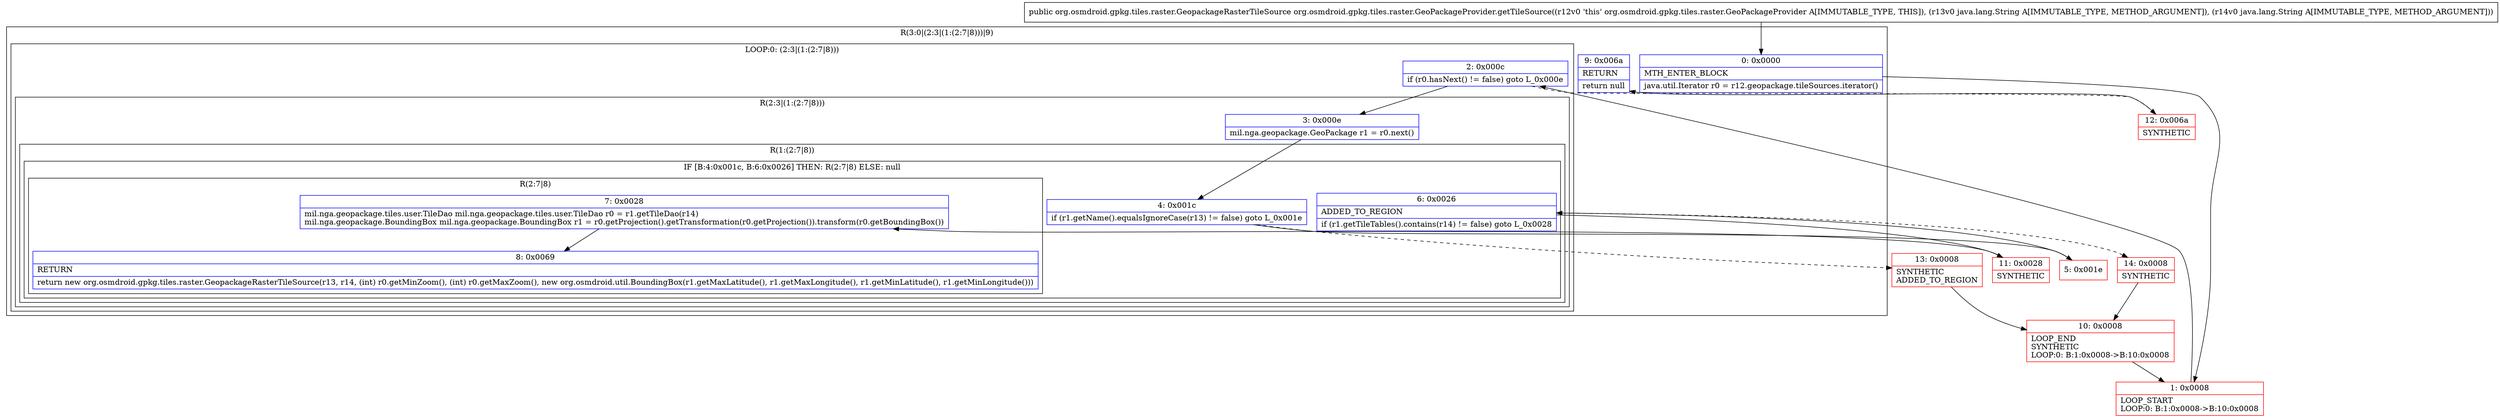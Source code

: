 digraph "CFG fororg.osmdroid.gpkg.tiles.raster.GeoPackageProvider.getTileSource(Ljava\/lang\/String;Ljava\/lang\/String;)Lorg\/osmdroid\/gpkg\/tiles\/raster\/GeopackageRasterTileSource;" {
subgraph cluster_Region_1086967654 {
label = "R(3:0|(2:3|(1:(2:7|8)))|9)";
node [shape=record,color=blue];
Node_0 [shape=record,label="{0\:\ 0x0000|MTH_ENTER_BLOCK\l|java.util.Iterator r0 = r12.geopackage.tileSources.iterator()\l}"];
subgraph cluster_LoopRegion_453707301 {
label = "LOOP:0: (2:3|(1:(2:7|8)))";
node [shape=record,color=blue];
Node_2 [shape=record,label="{2\:\ 0x000c|if (r0.hasNext() != false) goto L_0x000e\l}"];
subgraph cluster_Region_793455069 {
label = "R(2:3|(1:(2:7|8)))";
node [shape=record,color=blue];
Node_3 [shape=record,label="{3\:\ 0x000e|mil.nga.geopackage.GeoPackage r1 = r0.next()\l}"];
subgraph cluster_Region_1560097034 {
label = "R(1:(2:7|8))";
node [shape=record,color=blue];
subgraph cluster_IfRegion_1388410636 {
label = "IF [B:4:0x001c, B:6:0x0026] THEN: R(2:7|8) ELSE: null";
node [shape=record,color=blue];
Node_4 [shape=record,label="{4\:\ 0x001c|if (r1.getName().equalsIgnoreCase(r13) != false) goto L_0x001e\l}"];
Node_6 [shape=record,label="{6\:\ 0x0026|ADDED_TO_REGION\l|if (r1.getTileTables().contains(r14) != false) goto L_0x0028\l}"];
subgraph cluster_Region_1425109953 {
label = "R(2:7|8)";
node [shape=record,color=blue];
Node_7 [shape=record,label="{7\:\ 0x0028|mil.nga.geopackage.tiles.user.TileDao mil.nga.geopackage.tiles.user.TileDao r0 = r1.getTileDao(r14)\lmil.nga.geopackage.BoundingBox mil.nga.geopackage.BoundingBox r1 = r0.getProjection().getTransformation(r0.getProjection()).transform(r0.getBoundingBox())\l}"];
Node_8 [shape=record,label="{8\:\ 0x0069|RETURN\l|return new org.osmdroid.gpkg.tiles.raster.GeopackageRasterTileSource(r13, r14, (int) r0.getMinZoom(), (int) r0.getMaxZoom(), new org.osmdroid.util.BoundingBox(r1.getMaxLatitude(), r1.getMaxLongitude(), r1.getMinLatitude(), r1.getMinLongitude()))\l}"];
}
}
}
}
}
Node_9 [shape=record,label="{9\:\ 0x006a|RETURN\l|return null\l}"];
}
Node_1 [shape=record,color=red,label="{1\:\ 0x0008|LOOP_START\lLOOP:0: B:1:0x0008\-\>B:10:0x0008\l}"];
Node_5 [shape=record,color=red,label="{5\:\ 0x001e}"];
Node_10 [shape=record,color=red,label="{10\:\ 0x0008|LOOP_END\lSYNTHETIC\lLOOP:0: B:1:0x0008\-\>B:10:0x0008\l}"];
Node_11 [shape=record,color=red,label="{11\:\ 0x0028|SYNTHETIC\l}"];
Node_12 [shape=record,color=red,label="{12\:\ 0x006a|SYNTHETIC\l}"];
Node_13 [shape=record,color=red,label="{13\:\ 0x0008|SYNTHETIC\lADDED_TO_REGION\l}"];
Node_14 [shape=record,color=red,label="{14\:\ 0x0008|SYNTHETIC\l}"];
MethodNode[shape=record,label="{public org.osmdroid.gpkg.tiles.raster.GeopackageRasterTileSource org.osmdroid.gpkg.tiles.raster.GeoPackageProvider.getTileSource((r12v0 'this' org.osmdroid.gpkg.tiles.raster.GeoPackageProvider A[IMMUTABLE_TYPE, THIS]), (r13v0 java.lang.String A[IMMUTABLE_TYPE, METHOD_ARGUMENT]), (r14v0 java.lang.String A[IMMUTABLE_TYPE, METHOD_ARGUMENT])) }"];
MethodNode -> Node_0;
Node_0 -> Node_1;
Node_2 -> Node_3;
Node_2 -> Node_12[style=dashed];
Node_3 -> Node_4;
Node_4 -> Node_5;
Node_4 -> Node_13[style=dashed];
Node_6 -> Node_11;
Node_6 -> Node_14[style=dashed];
Node_7 -> Node_8;
Node_1 -> Node_2;
Node_5 -> Node_6;
Node_10 -> Node_1;
Node_11 -> Node_7;
Node_12 -> Node_9;
Node_13 -> Node_10;
Node_14 -> Node_10;
}

